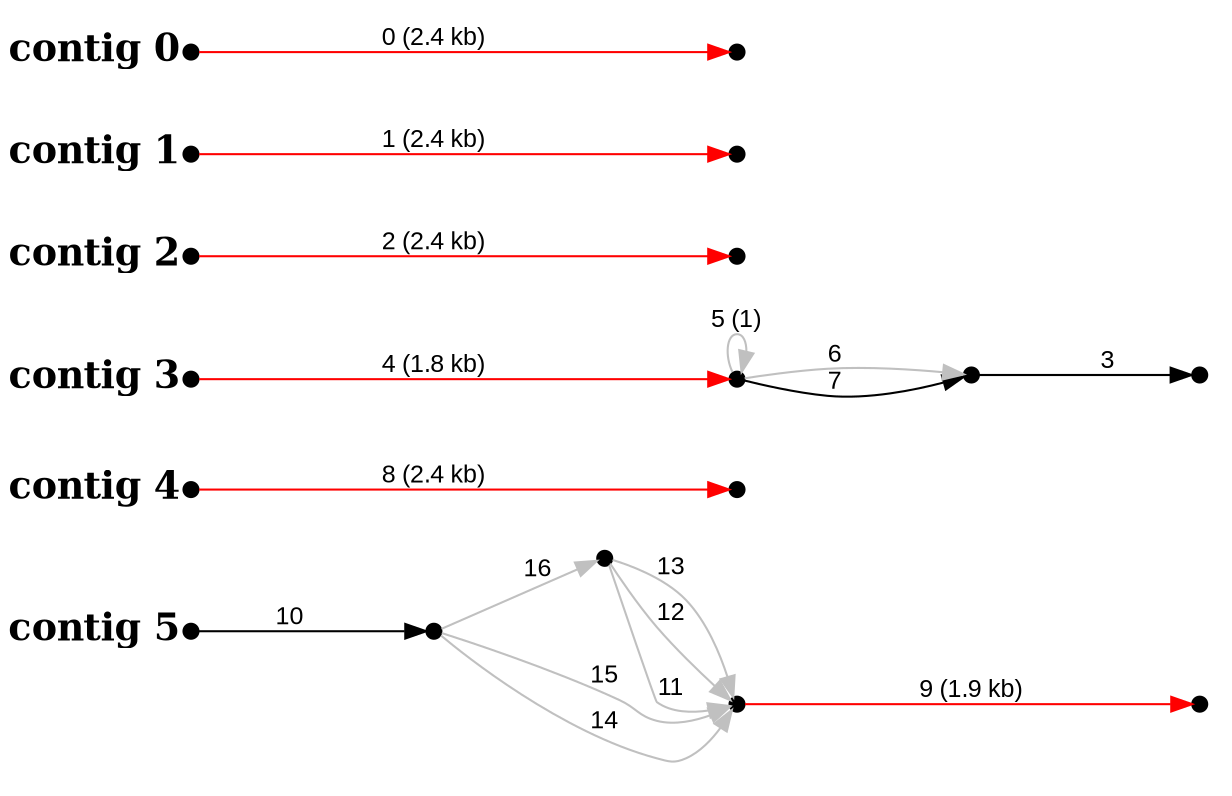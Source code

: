 digraph G {

node [width=0.1,height=0.1,fontsize=10,shape=point];
edge [fontsize=12,penwidth=1,arrowsize=1,fontname=Arial];
margin=1.0;
rankdir=LR;
labeljust=l;
margin=0;

subgraph cluster5 {
color=white;
13 -> 12 [minlen=4,color=red,label="9 (1.9 kb)"];
14 -> 13 [minlen=1,color=gray,label="11"];
14 -> 13 [minlen=1,color=gray,label="12"];
14 -> 13 [minlen=1,color=gray,label="13"];
15 -> 13 [minlen=1,color=gray,label="14"];
15 -> 13 [minlen=1,color=gray,label="15"];
15 -> 14 [minlen=1,color=gray,label="16"];
16 -> 15 [minlen=2,color=black,label="10",taillabel="contig 5",labelangle=180,weight=10000,labeldistance=5,labelfontsize=18,labelfontname="Times-Bold"];
}

subgraph cluster4 {
color=white;
10 -> 11 [minlen=4,color=red,label="8 (2.4 kb)",taillabel="contig 4",labelangle=180,weight=10000,labeldistance=5,labelfontsize=18,labelfontname="Times-Bold"];
}

subgraph cluster3 {
color=white;
7 -> 8 [minlen=4,color=red,label="4 (1.8 kb)",taillabel="contig 3",labelangle=180,weight=10000,labeldistance=5,labelfontsize=18,labelfontname="Times-Bold"];
8 -> 8 [minlen=1,color=gray,label="5 (1)"];
8 -> 9 [minlen=2,color=black,label="7"];
8 -> 9 [minlen=1,color=gray,label="6"];
9 -> 6 [minlen=2,color=black,label="3"];
}

subgraph cluster2 {
color=white;
4 -> 5 [minlen=4,color=red,label="2 (2.4 kb)",taillabel="contig 2",labelangle=180,weight=10000,labeldistance=5,labelfontsize=18,labelfontname="Times-Bold"];
}

subgraph cluster1 {
color=white;
3 -> 2 [minlen=4,color=red,label="1 (2.4 kb)",taillabel="contig 1",labelangle=180,weight=10000,labeldistance=5,labelfontsize=18,labelfontname="Times-Bold"];
}

subgraph cluster0 {
color=white;
0 -> 1 [minlen=4,color=red,label="0 (2.4 kb)",taillabel="contig 0",labelangle=180,weight=10000,labeldistance=5,labelfontsize=18,labelfontname="Times-Bold"];
}

}
#done
